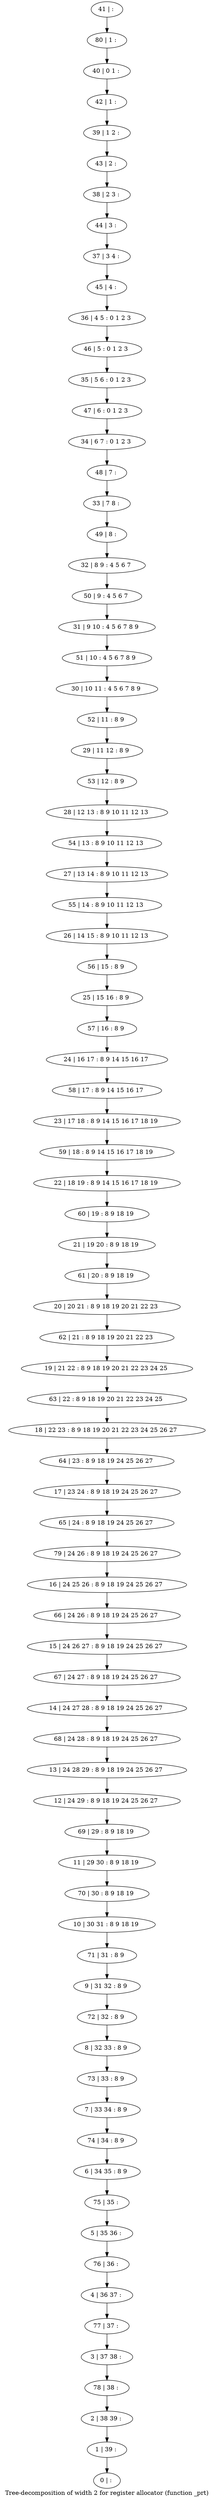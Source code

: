 digraph G {
graph [label="Tree-decomposition of width 2 for register allocator (function _prt)"]
0[label="0 | : "];
1[label="1 | 39 : "];
2[label="2 | 38 39 : "];
3[label="3 | 37 38 : "];
4[label="4 | 36 37 : "];
5[label="5 | 35 36 : "];
6[label="6 | 34 35 : 8 9 "];
7[label="7 | 33 34 : 8 9 "];
8[label="8 | 32 33 : 8 9 "];
9[label="9 | 31 32 : 8 9 "];
10[label="10 | 30 31 : 8 9 18 19 "];
11[label="11 | 29 30 : 8 9 18 19 "];
12[label="12 | 24 29 : 8 9 18 19 24 25 26 27 "];
13[label="13 | 24 28 29 : 8 9 18 19 24 25 26 27 "];
14[label="14 | 24 27 28 : 8 9 18 19 24 25 26 27 "];
15[label="15 | 24 26 27 : 8 9 18 19 24 25 26 27 "];
16[label="16 | 24 25 26 : 8 9 18 19 24 25 26 27 "];
17[label="17 | 23 24 : 8 9 18 19 24 25 26 27 "];
18[label="18 | 22 23 : 8 9 18 19 20 21 22 23 24 25 26 27 "];
19[label="19 | 21 22 : 8 9 18 19 20 21 22 23 24 25 "];
20[label="20 | 20 21 : 8 9 18 19 20 21 22 23 "];
21[label="21 | 19 20 : 8 9 18 19 "];
22[label="22 | 18 19 : 8 9 14 15 16 17 18 19 "];
23[label="23 | 17 18 : 8 9 14 15 16 17 18 19 "];
24[label="24 | 16 17 : 8 9 14 15 16 17 "];
25[label="25 | 15 16 : 8 9 "];
26[label="26 | 14 15 : 8 9 10 11 12 13 "];
27[label="27 | 13 14 : 8 9 10 11 12 13 "];
28[label="28 | 12 13 : 8 9 10 11 12 13 "];
29[label="29 | 11 12 : 8 9 "];
30[label="30 | 10 11 : 4 5 6 7 8 9 "];
31[label="31 | 9 10 : 4 5 6 7 8 9 "];
32[label="32 | 8 9 : 4 5 6 7 "];
33[label="33 | 7 8 : "];
34[label="34 | 6 7 : 0 1 2 3 "];
35[label="35 | 5 6 : 0 1 2 3 "];
36[label="36 | 4 5 : 0 1 2 3 "];
37[label="37 | 3 4 : "];
38[label="38 | 2 3 : "];
39[label="39 | 1 2 : "];
40[label="40 | 0 1 : "];
41[label="41 | : "];
42[label="42 | 1 : "];
43[label="43 | 2 : "];
44[label="44 | 3 : "];
45[label="45 | 4 : "];
46[label="46 | 5 : 0 1 2 3 "];
47[label="47 | 6 : 0 1 2 3 "];
48[label="48 | 7 : "];
49[label="49 | 8 : "];
50[label="50 | 9 : 4 5 6 7 "];
51[label="51 | 10 : 4 5 6 7 8 9 "];
52[label="52 | 11 : 8 9 "];
53[label="53 | 12 : 8 9 "];
54[label="54 | 13 : 8 9 10 11 12 13 "];
55[label="55 | 14 : 8 9 10 11 12 13 "];
56[label="56 | 15 : 8 9 "];
57[label="57 | 16 : 8 9 "];
58[label="58 | 17 : 8 9 14 15 16 17 "];
59[label="59 | 18 : 8 9 14 15 16 17 18 19 "];
60[label="60 | 19 : 8 9 18 19 "];
61[label="61 | 20 : 8 9 18 19 "];
62[label="62 | 21 : 8 9 18 19 20 21 22 23 "];
63[label="63 | 22 : 8 9 18 19 20 21 22 23 24 25 "];
64[label="64 | 23 : 8 9 18 19 24 25 26 27 "];
65[label="65 | 24 : 8 9 18 19 24 25 26 27 "];
66[label="66 | 24 26 : 8 9 18 19 24 25 26 27 "];
67[label="67 | 24 27 : 8 9 18 19 24 25 26 27 "];
68[label="68 | 24 28 : 8 9 18 19 24 25 26 27 "];
69[label="69 | 29 : 8 9 18 19 "];
70[label="70 | 30 : 8 9 18 19 "];
71[label="71 | 31 : 8 9 "];
72[label="72 | 32 : 8 9 "];
73[label="73 | 33 : 8 9 "];
74[label="74 | 34 : 8 9 "];
75[label="75 | 35 : "];
76[label="76 | 36 : "];
77[label="77 | 37 : "];
78[label="78 | 38 : "];
79[label="79 | 24 26 : 8 9 18 19 24 25 26 27 "];
80[label="80 | 1 : "];
41->80 ;
80->40 ;
40->42 ;
42->39 ;
39->43 ;
43->38 ;
38->44 ;
44->37 ;
37->45 ;
45->36 ;
36->46 ;
46->35 ;
35->47 ;
47->34 ;
34->48 ;
48->33 ;
33->49 ;
49->32 ;
32->50 ;
50->31 ;
31->51 ;
51->30 ;
30->52 ;
52->29 ;
29->53 ;
53->28 ;
28->54 ;
54->27 ;
27->55 ;
55->26 ;
26->56 ;
56->25 ;
25->57 ;
57->24 ;
24->58 ;
58->23 ;
23->59 ;
59->22 ;
22->60 ;
60->21 ;
21->61 ;
61->20 ;
20->62 ;
62->19 ;
19->63 ;
63->18 ;
18->64 ;
64->17 ;
17->65 ;
65->79 ;
79->16 ;
16->66 ;
66->15 ;
15->67 ;
67->14 ;
14->68 ;
68->13 ;
13->12 ;
12->69 ;
69->11 ;
11->70 ;
70->10 ;
10->71 ;
71->9 ;
9->72 ;
72->8 ;
8->73 ;
73->7 ;
7->74 ;
74->6 ;
6->75 ;
75->5 ;
5->76 ;
76->4 ;
4->77 ;
77->3 ;
3->78 ;
78->2 ;
2->1 ;
1->0 ;
}
